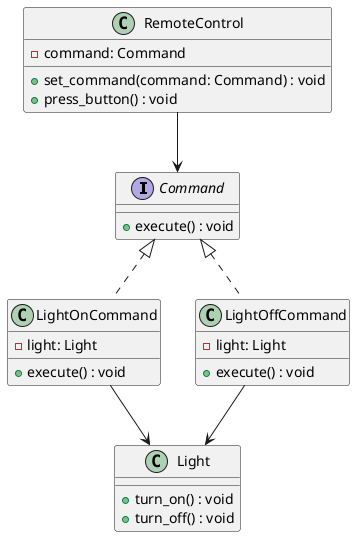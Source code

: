 @startuml

interface Command {
  + execute() : void
}

class LightOnCommand {
  - light: Light
  + execute() : void
}

class LightOffCommand {
  - light: Light
  + execute() : void
}

class Light {
  + turn_on() : void
  + turn_off() : void
}

class RemoteControl {
  - command: Command
  + set_command(command: Command) : void
  + press_button() : void
}

Command <|.. LightOnCommand
Command <|.. LightOffCommand
LightOnCommand --> Light
LightOffCommand --> Light
RemoteControl --> Command

@enduml
